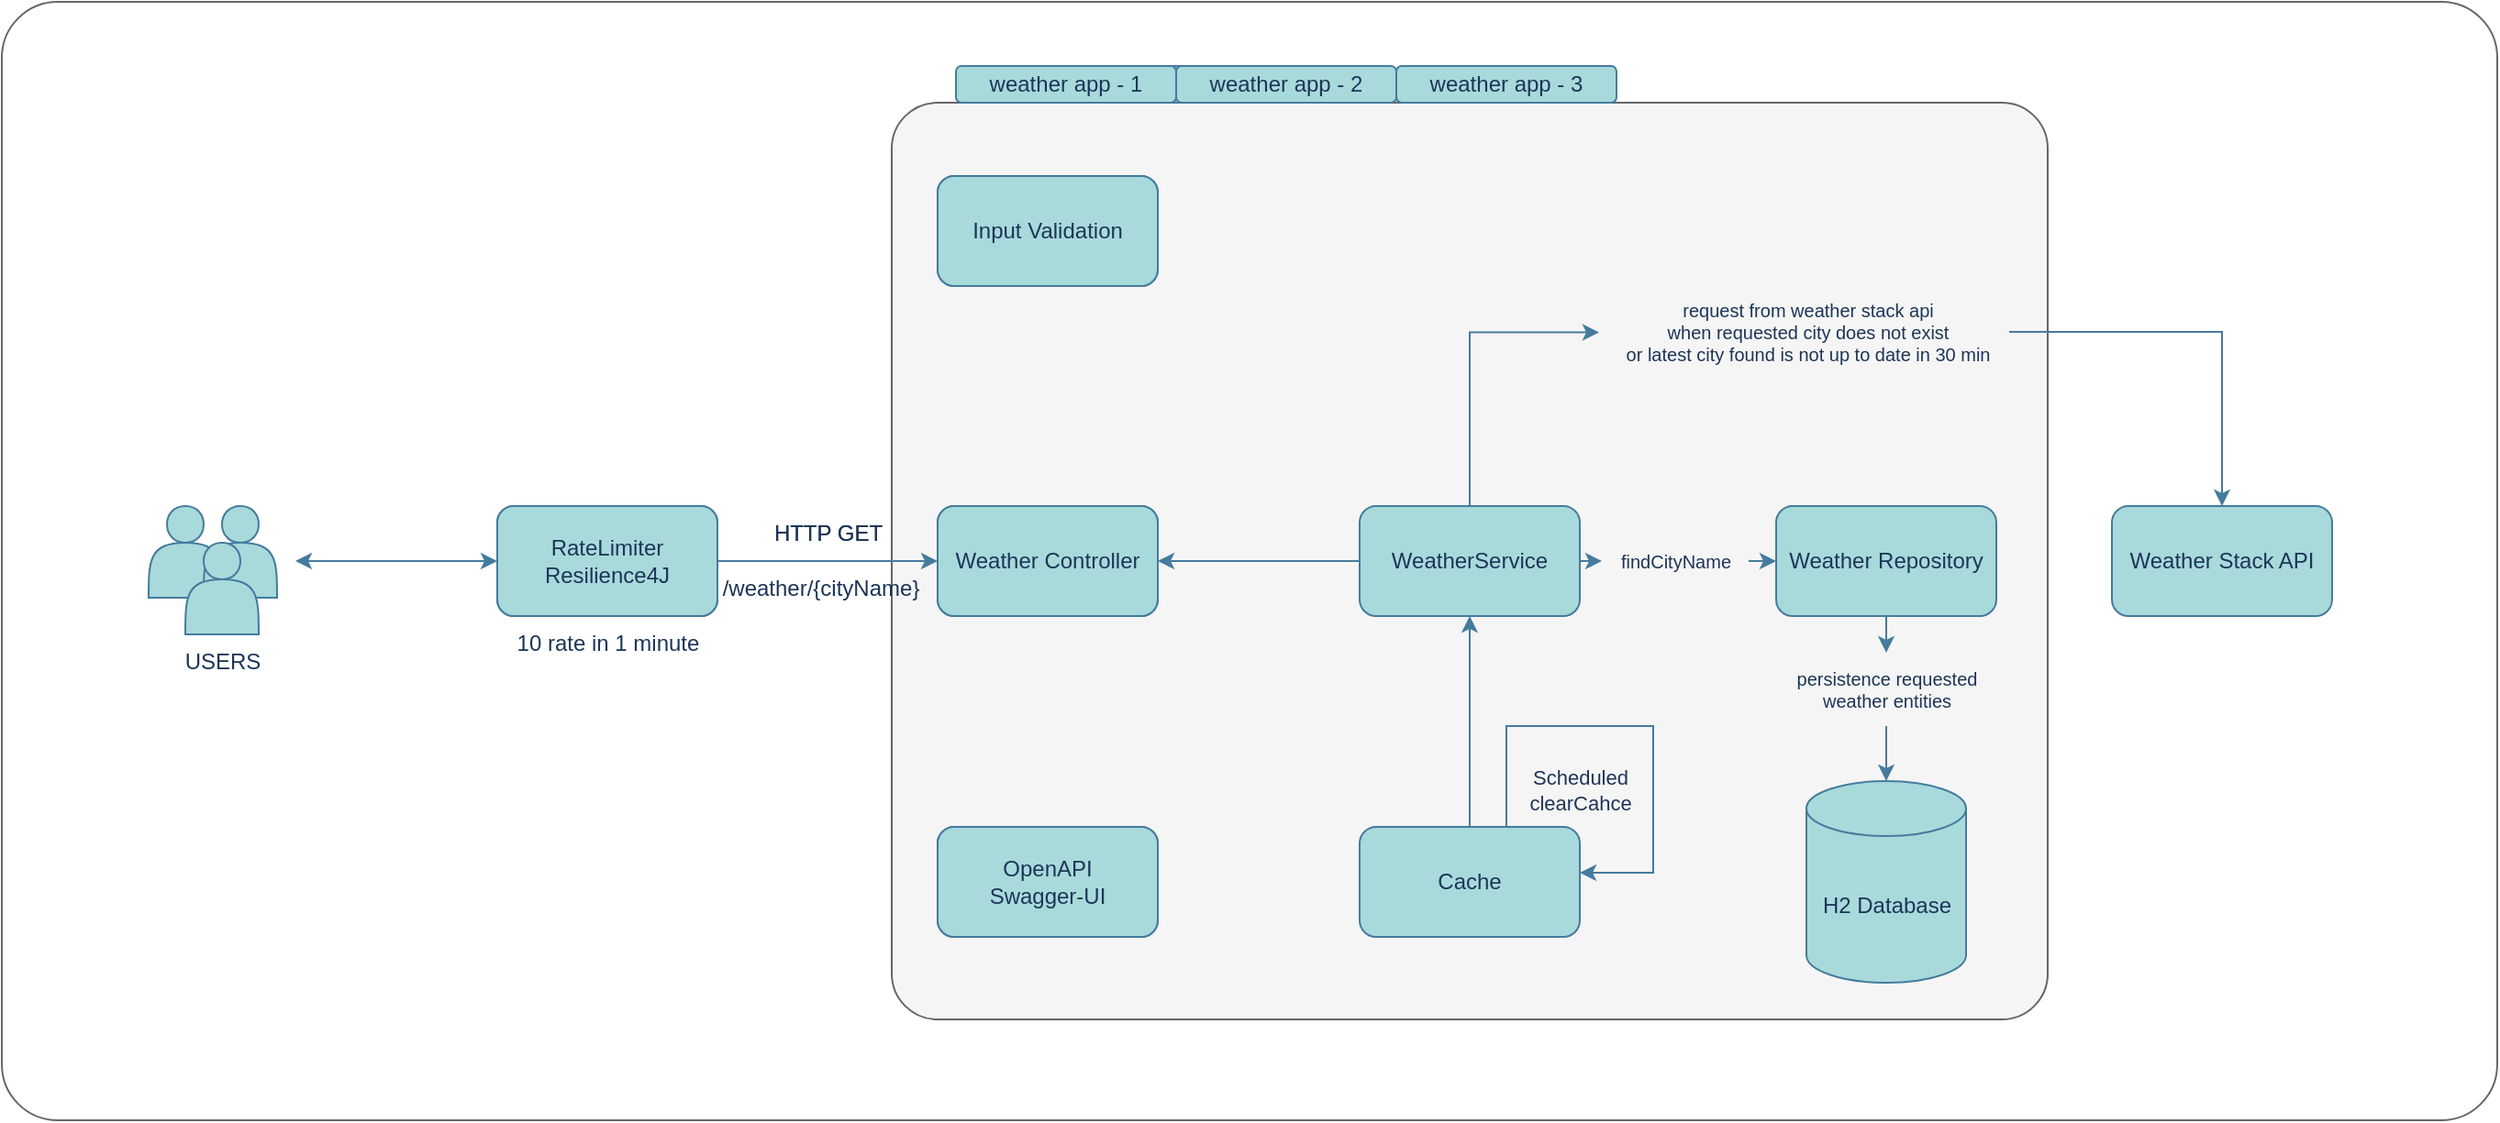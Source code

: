 <mxfile version="21.1.5" type="device">
  <diagram name="Sayfa -1" id="wbP75VPbr19cgsj2NP_1">
    <mxGraphModel dx="2292" dy="1751" grid="1" gridSize="10" guides="1" tooltips="1" connect="1" arrows="1" fold="1" page="1" pageScale="1" pageWidth="827" pageHeight="1169" math="0" shadow="0">
      <root>
        <mxCell id="0" />
        <mxCell id="1" parent="0" />
        <mxCell id="RIYD-jQuVXwhRXMoDphk-1" value="" style="rounded=1;whiteSpace=wrap;html=1;imageHeight=24;arcSize=5;labelBackgroundColor=none;fillColor=#f5f5f5;strokeColor=#666666;fontColor=#333333;" vertex="1" parent="1">
          <mxGeometry x="-195" y="300" width="630" height="500" as="geometry" />
        </mxCell>
        <mxCell id="RIYD-jQuVXwhRXMoDphk-8" value="weather app - 3" style="rounded=1;whiteSpace=wrap;html=1;direction=west;labelBackgroundColor=none;fillColor=#A8DADC;strokeColor=#457B9D;fontColor=#1D3557;" vertex="1" parent="1">
          <mxGeometry x="-60" y="280" width="120" height="20" as="geometry" />
        </mxCell>
        <mxCell id="RIYD-jQuVXwhRXMoDphk-9" value="Input Validation" style="rounded=1;whiteSpace=wrap;html=1;labelBackgroundColor=none;fillColor=#A8DADC;strokeColor=#457B9D;fontColor=#1D3557;" vertex="1" parent="1">
          <mxGeometry x="-170" y="340" width="120" height="60" as="geometry" />
        </mxCell>
        <mxCell id="RIYD-jQuVXwhRXMoDphk-11" value="Weather Controller" style="rounded=1;whiteSpace=wrap;html=1;labelBackgroundColor=none;fillColor=#A8DADC;strokeColor=#457B9D;fontColor=#1D3557;" vertex="1" parent="1">
          <mxGeometry x="-170" y="520" width="120" height="60" as="geometry" />
        </mxCell>
        <mxCell id="RIYD-jQuVXwhRXMoDphk-18" style="edgeStyle=orthogonalEdgeStyle;rounded=0;orthogonalLoop=1;jettySize=auto;html=1;exitX=0;exitY=0.5;exitDx=0;exitDy=0;labelBackgroundColor=none;strokeColor=#457B9D;fontColor=default;" edge="1" parent="1" source="RIYD-jQuVXwhRXMoDphk-12" target="RIYD-jQuVXwhRXMoDphk-11">
          <mxGeometry relative="1" as="geometry" />
        </mxCell>
        <mxCell id="RIYD-jQuVXwhRXMoDphk-19" style="edgeStyle=orthogonalEdgeStyle;rounded=0;orthogonalLoop=1;jettySize=auto;html=1;exitX=1;exitY=0.5;exitDx=0;exitDy=0;entryX=0;entryY=0.5;entryDx=0;entryDy=0;labelBackgroundColor=none;strokeColor=#457B9D;fontColor=default;" edge="1" parent="1" source="RIYD-jQuVXwhRXMoDphk-22" target="RIYD-jQuVXwhRXMoDphk-13">
          <mxGeometry relative="1" as="geometry" />
        </mxCell>
        <mxCell id="RIYD-jQuVXwhRXMoDphk-26" style="edgeStyle=orthogonalEdgeStyle;rounded=0;orthogonalLoop=1;jettySize=auto;html=1;entryX=0.5;entryY=0;entryDx=0;entryDy=0;labelBackgroundColor=none;strokeColor=#457B9D;fontColor=default;" edge="1" parent="1" source="RIYD-jQuVXwhRXMoDphk-53" target="RIYD-jQuVXwhRXMoDphk-23">
          <mxGeometry relative="1" as="geometry">
            <Array as="points">
              <mxPoint x="530" y="425" />
            </Array>
          </mxGeometry>
        </mxCell>
        <mxCell id="RIYD-jQuVXwhRXMoDphk-12" value="WeatherService" style="rounded=1;whiteSpace=wrap;html=1;labelBackgroundColor=none;fillColor=#A8DADC;strokeColor=#457B9D;fontColor=#1D3557;" vertex="1" parent="1">
          <mxGeometry x="60" y="520" width="120" height="60" as="geometry" />
        </mxCell>
        <mxCell id="RIYD-jQuVXwhRXMoDphk-42" style="edgeStyle=orthogonalEdgeStyle;rounded=0;orthogonalLoop=1;jettySize=auto;html=1;exitX=0.5;exitY=1;exitDx=0;exitDy=0;entryX=0.5;entryY=0;entryDx=0;entryDy=0;entryPerimeter=0;strokeColor=#457B9D;fontColor=#1D3557;fillColor=#A8DADC;" edge="1" parent="1" source="RIYD-jQuVXwhRXMoDphk-54" target="RIYD-jQuVXwhRXMoDphk-15">
          <mxGeometry relative="1" as="geometry" />
        </mxCell>
        <mxCell id="RIYD-jQuVXwhRXMoDphk-13" value="Weather Repository" style="rounded=1;whiteSpace=wrap;html=1;labelBackgroundColor=none;fillColor=#A8DADC;strokeColor=#457B9D;fontColor=#1D3557;" vertex="1" parent="1">
          <mxGeometry x="287" y="520" width="120" height="60" as="geometry" />
        </mxCell>
        <mxCell id="RIYD-jQuVXwhRXMoDphk-36" style="edgeStyle=orthogonalEdgeStyle;rounded=0;orthogonalLoop=1;jettySize=auto;html=1;exitX=1;exitY=0.5;exitDx=0;exitDy=0;strokeColor=#457B9D;fontColor=#1D3557;fillColor=#A8DADC;" edge="1" parent="1" source="RIYD-jQuVXwhRXMoDphk-14" target="RIYD-jQuVXwhRXMoDphk-11">
          <mxGeometry relative="1" as="geometry" />
        </mxCell>
        <mxCell id="RIYD-jQuVXwhRXMoDphk-37" style="edgeStyle=orthogonalEdgeStyle;rounded=0;orthogonalLoop=1;jettySize=auto;html=1;strokeColor=#457B9D;fontColor=#1D3557;fillColor=#A8DADC;endArrow=classic;endFill=1;startArrow=classic;startFill=1;" edge="1" parent="1" source="RIYD-jQuVXwhRXMoDphk-14">
          <mxGeometry relative="1" as="geometry">
            <mxPoint x="-520" y="550" as="targetPoint" />
          </mxGeometry>
        </mxCell>
        <mxCell id="RIYD-jQuVXwhRXMoDphk-14" value="RateLimiter&lt;br&gt;Resilience4J" style="rounded=1;whiteSpace=wrap;html=1;labelBackgroundColor=none;fillColor=#A8DADC;strokeColor=#457B9D;fontColor=#1D3557;" vertex="1" parent="1">
          <mxGeometry x="-410" y="520" width="120" height="60" as="geometry" />
        </mxCell>
        <mxCell id="RIYD-jQuVXwhRXMoDphk-15" value="H2 Database" style="shape=cylinder3;whiteSpace=wrap;html=1;boundedLbl=1;backgroundOutline=1;size=15;labelBackgroundColor=none;fillColor=#A8DADC;strokeColor=#457B9D;fontColor=#1D3557;" vertex="1" parent="1">
          <mxGeometry x="303.5" y="670" width="87" height="110" as="geometry" />
        </mxCell>
        <mxCell id="RIYD-jQuVXwhRXMoDphk-32" style="edgeStyle=orthogonalEdgeStyle;rounded=0;orthogonalLoop=1;jettySize=auto;html=1;entryX=0.5;entryY=1;entryDx=0;entryDy=0;strokeColor=#457B9D;fontColor=#1D3557;fillColor=#A8DADC;" edge="1" parent="1" source="RIYD-jQuVXwhRXMoDphk-16" target="RIYD-jQuVXwhRXMoDphk-12">
          <mxGeometry relative="1" as="geometry" />
        </mxCell>
        <mxCell id="RIYD-jQuVXwhRXMoDphk-16" value="Cache" style="rounded=1;whiteSpace=wrap;html=1;labelBackgroundColor=none;fillColor=#A8DADC;strokeColor=#457B9D;fontColor=#1D3557;" vertex="1" parent="1">
          <mxGeometry x="60" y="695" width="120" height="60" as="geometry" />
        </mxCell>
        <mxCell id="RIYD-jQuVXwhRXMoDphk-23" value="Weather Stack API" style="rounded=1;whiteSpace=wrap;html=1;labelBackgroundColor=none;fillColor=#A8DADC;strokeColor=#457B9D;fontColor=#1D3557;" vertex="1" parent="1">
          <mxGeometry x="470" y="520" width="120" height="60" as="geometry" />
        </mxCell>
        <mxCell id="RIYD-jQuVXwhRXMoDphk-27" value="" style="shape=actor;whiteSpace=wrap;html=1;strokeColor=#457B9D;fontColor=#1D3557;fillColor=#A8DADC;" vertex="1" parent="1">
          <mxGeometry x="-600" y="520" width="40" height="50" as="geometry" />
        </mxCell>
        <mxCell id="RIYD-jQuVXwhRXMoDphk-29" value="" style="shape=actor;whiteSpace=wrap;html=1;strokeColor=#457B9D;fontColor=#1D3557;fillColor=#A8DADC;" vertex="1" parent="1">
          <mxGeometry x="-570" y="520" width="40" height="50" as="geometry" />
        </mxCell>
        <mxCell id="RIYD-jQuVXwhRXMoDphk-28" value="" style="shape=actor;whiteSpace=wrap;html=1;strokeColor=#457B9D;fontColor=#1D3557;fillColor=#A8DADC;" vertex="1" parent="1">
          <mxGeometry x="-580" y="540" width="40" height="50" as="geometry" />
        </mxCell>
        <mxCell id="RIYD-jQuVXwhRXMoDphk-30" value="10 rate in 1 minute" style="text;html=1;align=center;verticalAlign=middle;resizable=0;points=[];autosize=1;strokeColor=none;fillColor=none;fontColor=#1D3557;" vertex="1" parent="1">
          <mxGeometry x="-410" y="580" width="120" height="30" as="geometry" />
        </mxCell>
        <mxCell id="RIYD-jQuVXwhRXMoDphk-33" style="edgeStyle=orthogonalEdgeStyle;rounded=0;orthogonalLoop=1;jettySize=auto;html=1;strokeColor=#457B9D;fontColor=#1D3557;fillColor=#A8DADC;exitX=0.75;exitY=0;exitDx=0;exitDy=0;" edge="1" parent="1" source="RIYD-jQuVXwhRXMoDphk-16" target="RIYD-jQuVXwhRXMoDphk-16">
          <mxGeometry relative="1" as="geometry">
            <Array as="points">
              <mxPoint x="140" y="695" />
              <mxPoint x="140" y="640" />
              <mxPoint x="220" y="640" />
              <mxPoint x="220" y="720" />
            </Array>
          </mxGeometry>
        </mxCell>
        <mxCell id="RIYD-jQuVXwhRXMoDphk-34" value="Scheduled &lt;br&gt;clearCahce" style="text;html=1;align=center;verticalAlign=middle;resizable=0;points=[];autosize=1;strokeColor=none;fillColor=none;fontSize=11;labelBackgroundColor=none;fontColor=#1D3557;" vertex="1" parent="1">
          <mxGeometry x="140" y="655" width="80" height="40" as="geometry" />
        </mxCell>
        <mxCell id="RIYD-jQuVXwhRXMoDphk-38" value="USERS" style="text;html=1;align=center;verticalAlign=middle;resizable=0;points=[];autosize=1;strokeColor=none;fillColor=none;fontColor=#1D3557;" vertex="1" parent="1">
          <mxGeometry x="-590" y="590" width="60" height="30" as="geometry" />
        </mxCell>
        <mxCell id="RIYD-jQuVXwhRXMoDphk-39" value="HTTP GET" style="text;html=1;align=center;verticalAlign=middle;resizable=0;points=[];autosize=1;strokeColor=none;fillColor=none;fontColor=#1D3557;" vertex="1" parent="1">
          <mxGeometry x="-270" y="520" width="80" height="30" as="geometry" />
        </mxCell>
        <mxCell id="RIYD-jQuVXwhRXMoDphk-40" value="/weather/{cityName}" style="text;html=1;align=center;verticalAlign=middle;resizable=0;points=[];autosize=1;strokeColor=none;fillColor=none;fontColor=#1D3557;" vertex="1" parent="1">
          <mxGeometry x="-299" y="550" width="130" height="30" as="geometry" />
        </mxCell>
        <mxCell id="RIYD-jQuVXwhRXMoDphk-41" value="OpenAPI&lt;br&gt;Swagger-UI" style="rounded=1;whiteSpace=wrap;html=1;labelBackgroundColor=none;fillColor=#A8DADC;strokeColor=#457B9D;fontColor=#1D3557;" vertex="1" parent="1">
          <mxGeometry x="-170" y="695" width="120" height="60" as="geometry" />
        </mxCell>
        <mxCell id="RIYD-jQuVXwhRXMoDphk-43" value="OpenAPI&lt;br&gt;Swagger-UI" style="rounded=1;whiteSpace=wrap;html=1;labelBackgroundColor=none;fillColor=#A8DADC;strokeColor=#457B9D;fontColor=#1D3557;" vertex="1" parent="1">
          <mxGeometry x="-170" y="695" width="120" height="60" as="geometry" />
        </mxCell>
        <mxCell id="RIYD-jQuVXwhRXMoDphk-44" value="Weather Controller" style="rounded=1;whiteSpace=wrap;html=1;labelBackgroundColor=none;fillColor=#A8DADC;strokeColor=#457B9D;fontColor=#1D3557;" vertex="1" parent="1">
          <mxGeometry x="-170" y="520" width="120" height="60" as="geometry" />
        </mxCell>
        <mxCell id="RIYD-jQuVXwhRXMoDphk-45" value="Input Validation" style="rounded=1;whiteSpace=wrap;html=1;labelBackgroundColor=none;fillColor=#A8DADC;strokeColor=#457B9D;fontColor=#1D3557;" vertex="1" parent="1">
          <mxGeometry x="-170" y="340" width="120" height="60" as="geometry" />
        </mxCell>
        <mxCell id="RIYD-jQuVXwhRXMoDphk-46" value="weather app - 1" style="rounded=1;whiteSpace=wrap;html=1;direction=west;labelBackgroundColor=none;fillColor=#A8DADC;strokeColor=#457B9D;fontColor=#1D3557;" vertex="1" parent="1">
          <mxGeometry x="-160" y="280" width="120" height="20" as="geometry" />
        </mxCell>
        <mxCell id="RIYD-jQuVXwhRXMoDphk-47" value="weather app - 2" style="rounded=1;whiteSpace=wrap;html=1;direction=west;labelBackgroundColor=none;fillColor=#A8DADC;strokeColor=#457B9D;fontColor=#1D3557;" vertex="1" parent="1">
          <mxGeometry x="-40" y="280" width="120" height="20" as="geometry" />
        </mxCell>
        <mxCell id="RIYD-jQuVXwhRXMoDphk-48" value="weather app - 3" style="rounded=1;whiteSpace=wrap;html=1;direction=west;labelBackgroundColor=none;fillColor=#A8DADC;strokeColor=#457B9D;fontColor=#1D3557;" vertex="1" parent="1">
          <mxGeometry x="80" y="280" width="120" height="20" as="geometry" />
        </mxCell>
        <mxCell id="RIYD-jQuVXwhRXMoDphk-49" value="RateLimiter&lt;br&gt;Resilience4J" style="rounded=1;whiteSpace=wrap;html=1;labelBackgroundColor=none;fillColor=#A8DADC;strokeColor=#457B9D;fontColor=#1D3557;" vertex="1" parent="1">
          <mxGeometry x="-410" y="520" width="120" height="60" as="geometry" />
        </mxCell>
        <mxCell id="RIYD-jQuVXwhRXMoDphk-50" value="HTTP GET" style="text;html=1;align=center;verticalAlign=middle;resizable=0;points=[];autosize=1;strokeColor=none;fillColor=none;fontColor=#1D3557;" vertex="1" parent="1">
          <mxGeometry x="-270" y="520" width="80" height="30" as="geometry" />
        </mxCell>
        <mxCell id="RIYD-jQuVXwhRXMoDphk-56" value="" style="edgeStyle=orthogonalEdgeStyle;rounded=0;orthogonalLoop=1;jettySize=auto;html=1;exitX=0.5;exitY=1;exitDx=0;exitDy=0;entryX=0.5;entryY=0;entryDx=0;entryDy=0;entryPerimeter=0;strokeColor=#457B9D;fontColor=#1D3557;fillColor=#A8DADC;" edge="1" parent="1" source="RIYD-jQuVXwhRXMoDphk-13" target="RIYD-jQuVXwhRXMoDphk-54">
          <mxGeometry relative="1" as="geometry">
            <mxPoint x="347" y="580" as="sourcePoint" />
            <mxPoint x="347" y="670" as="targetPoint" />
          </mxGeometry>
        </mxCell>
        <mxCell id="RIYD-jQuVXwhRXMoDphk-54" value="persistence requested &lt;br style=&quot;font-size: 10px;&quot;&gt;weather entities" style="text;html=1;align=center;verticalAlign=middle;resizable=0;points=[];autosize=1;strokeColor=none;fillColor=none;fontColor=#1D3557;fontSize=10;" vertex="1" parent="1">
          <mxGeometry x="287" y="600" width="120" height="40" as="geometry" />
        </mxCell>
        <mxCell id="RIYD-jQuVXwhRXMoDphk-57" value="" style="edgeStyle=orthogonalEdgeStyle;rounded=0;orthogonalLoop=1;jettySize=auto;html=1;exitX=1;exitY=0.5;exitDx=0;exitDy=0;entryX=0;entryY=0.5;entryDx=0;entryDy=0;labelBackgroundColor=none;strokeColor=#457B9D;fontColor=default;" edge="1" parent="1" source="RIYD-jQuVXwhRXMoDphk-12" target="RIYD-jQuVXwhRXMoDphk-22">
          <mxGeometry relative="1" as="geometry">
            <mxPoint x="180" y="550" as="sourcePoint" />
            <mxPoint x="287" y="550" as="targetPoint" />
          </mxGeometry>
        </mxCell>
        <mxCell id="RIYD-jQuVXwhRXMoDphk-22" value="findCityName" style="text;html=1;align=center;verticalAlign=middle;resizable=0;points=[];autosize=1;strokeColor=none;fillColor=none;fontSize=10;labelBackgroundColor=none;fontColor=#1D3557;" vertex="1" parent="1">
          <mxGeometry x="192" y="535" width="80" height="30" as="geometry" />
        </mxCell>
        <mxCell id="RIYD-jQuVXwhRXMoDphk-60" value="" style="edgeStyle=orthogonalEdgeStyle;rounded=0;orthogonalLoop=1;jettySize=auto;html=1;entryX=-0.016;entryY=0.505;entryDx=0;entryDy=0;exitX=0.5;exitY=0;exitDx=0;exitDy=0;labelBackgroundColor=none;strokeColor=#457B9D;fontColor=default;entryPerimeter=0;" edge="1" parent="1" source="RIYD-jQuVXwhRXMoDphk-12" target="RIYD-jQuVXwhRXMoDphk-53">
          <mxGeometry relative="1" as="geometry">
            <mxPoint x="120" y="520" as="sourcePoint" />
            <mxPoint x="540" y="520" as="targetPoint" />
            <Array as="points">
              <mxPoint x="120" y="425" />
            </Array>
          </mxGeometry>
        </mxCell>
        <mxCell id="RIYD-jQuVXwhRXMoDphk-53" value="request from weather stack api &lt;br style=&quot;font-size: 10px;&quot;&gt;when requested city does not exist&lt;br style=&quot;font-size: 10px;&quot;&gt;or latest city found is not up to date in 30 min" style="text;html=1;align=center;verticalAlign=middle;resizable=0;points=[];autosize=1;strokeColor=none;fillColor=none;fontSize=10;labelBackgroundColor=none;fontColor=#1D3557;" vertex="1" parent="1">
          <mxGeometry x="194" y="400" width="220" height="50" as="geometry" />
        </mxCell>
        <mxCell id="RIYD-jQuVXwhRXMoDphk-61" value="" style="rounded=1;whiteSpace=wrap;html=1;imageHeight=24;arcSize=5;labelBackgroundColor=none;fillColor=none;strokeColor=#666666;fontColor=default;" vertex="1" parent="1">
          <mxGeometry x="-680" y="245" width="1360" height="610" as="geometry" />
        </mxCell>
      </root>
    </mxGraphModel>
  </diagram>
</mxfile>
